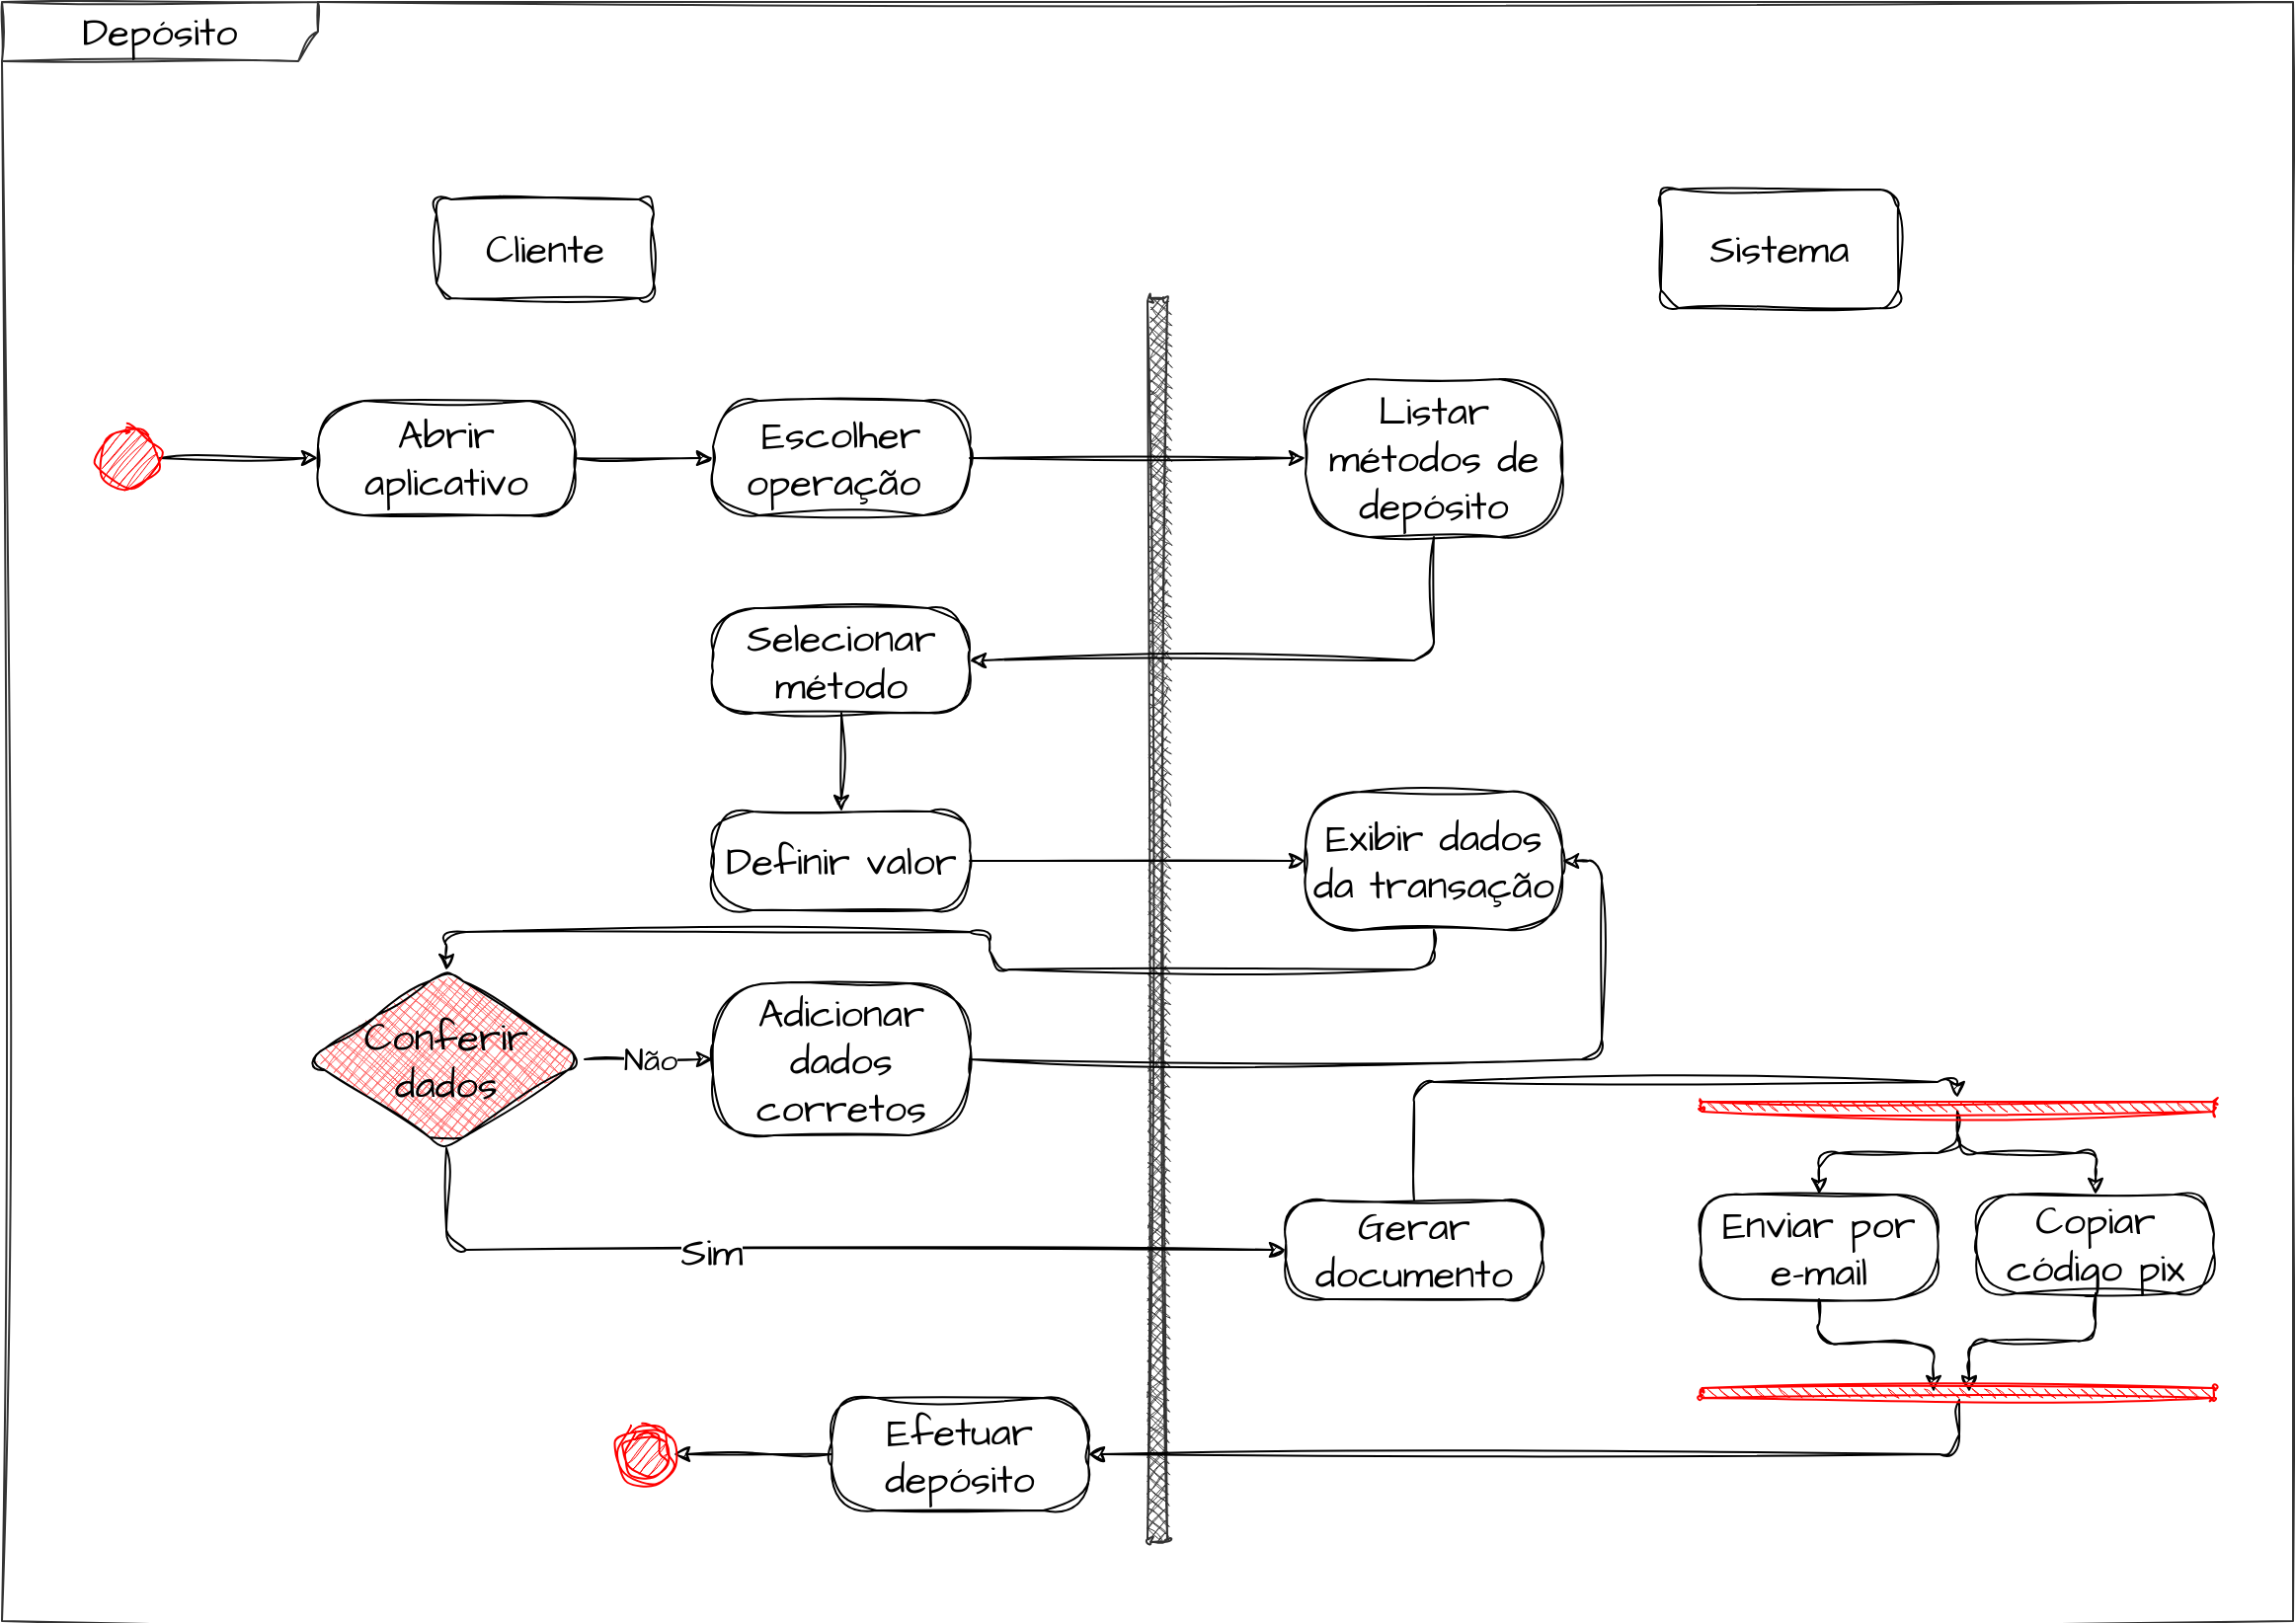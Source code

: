 <mxfile version="21.3.2" type="github">
  <diagram name="Page-1" id="e7e014a7-5840-1c2e-5031-d8a46d1fe8dd">
    <mxGraphModel dx="880" dy="484" grid="1" gridSize="10" guides="1" tooltips="1" connect="1" arrows="1" fold="1" page="1" pageScale="1" pageWidth="1169" pageHeight="826" background="none" math="0" shadow="0">
      <root>
        <mxCell id="0" />
        <mxCell id="1" parent="0" />
        <mxCell id="AZ1L6zL0LF5ouqsV8ztN-52" value="Depósito" style="shape=umlFrame;whiteSpace=wrap;html=1;pointerEvents=0;recursiveResize=0;container=1;collapsible=0;width=160;rounded=1;sketch=1;hachureGap=4;jiggle=2;curveFitting=1;fontFamily=Architects Daughter;fontSource=https%3A%2F%2Ffonts.googleapis.com%2Fcss%3Ffamily%3DArchitects%2BDaughter;fontSize=20;movable=1;resizable=1;rotatable=1;deletable=1;editable=1;locked=0;connectable=1;fillColor=none;strokeColor=#333333;" vertex="1" parent="1">
          <mxGeometry y="3" width="1160" height="820" as="geometry" />
        </mxCell>
        <mxCell id="AZ1L6zL0LF5ouqsV8ztN-55" value="" style="html=1;points=[];perimeter=orthogonalPerimeter;outlineConnect=0;targetShapes=umlLifeline;portConstraint=eastwest;newEdgeStyle={&quot;edgeStyle&quot;:&quot;elbowEdgeStyle&quot;,&quot;elbow&quot;:&quot;vertical&quot;,&quot;curved&quot;:0,&quot;rounded&quot;:0};rounded=1;sketch=1;hachureGap=4;jiggle=2;curveFitting=1;fontFamily=Architects Daughter;fontSource=https%3A%2F%2Ffonts.googleapis.com%2Fcss%3Ffamily%3DArchitects%2BDaughter;fontSize=20;fillStyle=cross-hatch;fillColor=#333333;strokeColor=#333333;" vertex="1" parent="AZ1L6zL0LF5ouqsV8ztN-52">
          <mxGeometry x="580" y="150" width="10" height="630" as="geometry" />
        </mxCell>
        <mxCell id="AZ1L6zL0LF5ouqsV8ztN-56" value="Cliente" style="html=1;whiteSpace=wrap;rounded=1;sketch=1;hachureGap=4;jiggle=2;curveFitting=1;fontFamily=Architects Daughter;fontSource=https%3A%2F%2Ffonts.googleapis.com%2Fcss%3Ffamily%3DArchitects%2BDaughter;fontSize=20;" vertex="1" parent="AZ1L6zL0LF5ouqsV8ztN-52">
          <mxGeometry x="220" y="100" width="110" height="50" as="geometry" />
        </mxCell>
        <mxCell id="AZ1L6zL0LF5ouqsV8ztN-57" value="Sistema" style="whiteSpace=wrap;html=1;fontSize=20;fontFamily=Architects Daughter;rounded=1;sketch=1;hachureGap=4;jiggle=2;curveFitting=1;fontSource=https%3A%2F%2Ffonts.googleapis.com%2Fcss%3Ffamily%3DArchitects%2BDaughter;" vertex="1" parent="AZ1L6zL0LF5ouqsV8ztN-52">
          <mxGeometry x="840" y="95" width="120" height="60" as="geometry" />
        </mxCell>
        <mxCell id="AZ1L6zL0LF5ouqsV8ztN-72" style="edgeStyle=orthogonalEdgeStyle;rounded=1;sketch=1;hachureGap=4;jiggle=2;curveFitting=1;orthogonalLoop=1;jettySize=auto;html=1;entryX=0;entryY=0.5;entryDx=0;entryDy=0;fontFamily=Architects Daughter;fontSource=https%3A%2F%2Ffonts.googleapis.com%2Fcss%3Ffamily%3DArchitects%2BDaughter;fontSize=16;" edge="1" parent="AZ1L6zL0LF5ouqsV8ztN-52" source="AZ1L6zL0LF5ouqsV8ztN-61" target="AZ1L6zL0LF5ouqsV8ztN-70">
          <mxGeometry relative="1" as="geometry" />
        </mxCell>
        <mxCell id="AZ1L6zL0LF5ouqsV8ztN-61" value="" style="ellipse;fillColor=strokeColor;html=1;rounded=1;sketch=1;hachureGap=4;jiggle=2;curveFitting=1;fontFamily=Architects Daughter;fontSource=https%3A%2F%2Ffonts.googleapis.com%2Fcss%3Ffamily%3DArchitects%2BDaughter;fontSize=20;strokeColor=#FF0000;" vertex="1" parent="AZ1L6zL0LF5ouqsV8ztN-52">
          <mxGeometry x="50" y="216" width="30" height="30" as="geometry" />
        </mxCell>
        <mxCell id="AZ1L6zL0LF5ouqsV8ztN-69" value="" style="edgeStyle=orthogonalEdgeStyle;rounded=1;sketch=1;hachureGap=4;jiggle=2;curveFitting=1;orthogonalLoop=1;jettySize=auto;html=1;fontFamily=Architects Daughter;fontSource=https%3A%2F%2Ffonts.googleapis.com%2Fcss%3Ffamily%3DArchitects%2BDaughter;fontSize=16;" edge="1" parent="AZ1L6zL0LF5ouqsV8ztN-52" source="AZ1L6zL0LF5ouqsV8ztN-62" target="AZ1L6zL0LF5ouqsV8ztN-68">
          <mxGeometry relative="1" as="geometry" />
        </mxCell>
        <mxCell id="AZ1L6zL0LF5ouqsV8ztN-62" value="Escolher operação&amp;nbsp;" style="rounded=1;whiteSpace=wrap;html=1;arcSize=40;fontColor=#000000;fillColor=none;strokeColor=#000000;sketch=1;hachureGap=4;jiggle=2;curveFitting=1;fontFamily=Architects Daughter;fontSource=https%3A%2F%2Ffonts.googleapis.com%2Fcss%3Ffamily%3DArchitects%2BDaughter;fontSize=20;" vertex="1" parent="AZ1L6zL0LF5ouqsV8ztN-52">
          <mxGeometry x="360" y="202" width="130" height="58" as="geometry" />
        </mxCell>
        <mxCell id="AZ1L6zL0LF5ouqsV8ztN-76" style="edgeStyle=orthogonalEdgeStyle;rounded=1;sketch=1;hachureGap=4;jiggle=2;curveFitting=1;orthogonalLoop=1;jettySize=auto;html=1;entryX=1;entryY=0.5;entryDx=0;entryDy=0;fontFamily=Architects Daughter;fontSource=https%3A%2F%2Ffonts.googleapis.com%2Fcss%3Ffamily%3DArchitects%2BDaughter;fontSize=16;exitX=0.5;exitY=1;exitDx=0;exitDy=0;" edge="1" parent="AZ1L6zL0LF5ouqsV8ztN-52" source="AZ1L6zL0LF5ouqsV8ztN-68" target="AZ1L6zL0LF5ouqsV8ztN-74">
          <mxGeometry relative="1" as="geometry" />
        </mxCell>
        <mxCell id="AZ1L6zL0LF5ouqsV8ztN-68" value="Listar métodos de depósito" style="rounded=1;whiteSpace=wrap;html=1;arcSize=40;fontColor=#000000;fillColor=none;strokeColor=#000000;sketch=1;hachureGap=4;jiggle=2;curveFitting=1;fontFamily=Architects Daughter;fontSource=https%3A%2F%2Ffonts.googleapis.com%2Fcss%3Ffamily%3DArchitects%2BDaughter;fontSize=20;" vertex="1" parent="AZ1L6zL0LF5ouqsV8ztN-52">
          <mxGeometry x="660" y="191" width="130" height="80" as="geometry" />
        </mxCell>
        <mxCell id="AZ1L6zL0LF5ouqsV8ztN-73" style="edgeStyle=orthogonalEdgeStyle;rounded=1;sketch=1;hachureGap=4;jiggle=2;curveFitting=1;orthogonalLoop=1;jettySize=auto;html=1;entryX=0;entryY=0.5;entryDx=0;entryDy=0;fontFamily=Architects Daughter;fontSource=https%3A%2F%2Ffonts.googleapis.com%2Fcss%3Ffamily%3DArchitects%2BDaughter;fontSize=16;" edge="1" parent="AZ1L6zL0LF5ouqsV8ztN-52" source="AZ1L6zL0LF5ouqsV8ztN-70" target="AZ1L6zL0LF5ouqsV8ztN-62">
          <mxGeometry relative="1" as="geometry" />
        </mxCell>
        <mxCell id="AZ1L6zL0LF5ouqsV8ztN-70" value="Abrir aplicativo" style="rounded=1;whiteSpace=wrap;html=1;arcSize=40;fontColor=#000000;fillColor=none;strokeColor=#000000;sketch=1;hachureGap=4;jiggle=2;curveFitting=1;fontFamily=Architects Daughter;fontSource=https%3A%2F%2Ffonts.googleapis.com%2Fcss%3Ffamily%3DArchitects%2BDaughter;fontSize=20;" vertex="1" parent="AZ1L6zL0LF5ouqsV8ztN-52">
          <mxGeometry x="160" y="202" width="130" height="58" as="geometry" />
        </mxCell>
        <mxCell id="AZ1L6zL0LF5ouqsV8ztN-78" value="" style="edgeStyle=orthogonalEdgeStyle;rounded=1;sketch=1;hachureGap=4;jiggle=2;curveFitting=1;orthogonalLoop=1;jettySize=auto;html=1;fontFamily=Architects Daughter;fontSource=https%3A%2F%2Ffonts.googleapis.com%2Fcss%3Ffamily%3DArchitects%2BDaughter;fontSize=16;" edge="1" parent="AZ1L6zL0LF5ouqsV8ztN-52" source="AZ1L6zL0LF5ouqsV8ztN-74" target="AZ1L6zL0LF5ouqsV8ztN-77">
          <mxGeometry relative="1" as="geometry" />
        </mxCell>
        <mxCell id="AZ1L6zL0LF5ouqsV8ztN-74" value="Selecionar método" style="rounded=1;whiteSpace=wrap;html=1;arcSize=40;fontColor=#000000;fillColor=none;strokeColor=#000000;sketch=1;hachureGap=4;jiggle=2;curveFitting=1;fontFamily=Architects Daughter;fontSource=https%3A%2F%2Ffonts.googleapis.com%2Fcss%3Ffamily%3DArchitects%2BDaughter;fontSize=20;" vertex="1" parent="AZ1L6zL0LF5ouqsV8ztN-52">
          <mxGeometry x="360" y="307" width="130" height="53" as="geometry" />
        </mxCell>
        <mxCell id="AZ1L6zL0LF5ouqsV8ztN-83" value="" style="edgeStyle=orthogonalEdgeStyle;rounded=1;sketch=1;hachureGap=4;jiggle=2;curveFitting=1;orthogonalLoop=1;jettySize=auto;html=1;fontFamily=Architects Daughter;fontSource=https%3A%2F%2Ffonts.googleapis.com%2Fcss%3Ffamily%3DArchitects%2BDaughter;fontSize=16;" edge="1" parent="AZ1L6zL0LF5ouqsV8ztN-52" source="AZ1L6zL0LF5ouqsV8ztN-77" target="AZ1L6zL0LF5ouqsV8ztN-82">
          <mxGeometry relative="1" as="geometry" />
        </mxCell>
        <mxCell id="AZ1L6zL0LF5ouqsV8ztN-77" value="Definir valor" style="rounded=1;whiteSpace=wrap;html=1;arcSize=40;fontColor=#000000;fillColor=none;strokeColor=#000000;sketch=1;hachureGap=4;jiggle=2;curveFitting=1;fontFamily=Architects Daughter;fontSource=https%3A%2F%2Ffonts.googleapis.com%2Fcss%3Ffamily%3DArchitects%2BDaughter;fontSize=20;" vertex="1" parent="AZ1L6zL0LF5ouqsV8ztN-52">
          <mxGeometry x="360" y="410" width="130" height="50" as="geometry" />
        </mxCell>
        <mxCell id="AZ1L6zL0LF5ouqsV8ztN-98" style="edgeStyle=orthogonalEdgeStyle;rounded=1;sketch=1;hachureGap=4;jiggle=2;curveFitting=1;orthogonalLoop=1;jettySize=auto;html=1;entryX=0.5;entryY=0;entryDx=0;entryDy=0;fontFamily=Architects Daughter;fontSource=https%3A%2F%2Ffonts.googleapis.com%2Fcss%3Ffamily%3DArchitects%2BDaughter;fontSize=16;exitX=0.5;exitY=1;exitDx=0;exitDy=0;" edge="1" parent="AZ1L6zL0LF5ouqsV8ztN-52" source="AZ1L6zL0LF5ouqsV8ztN-82" target="AZ1L6zL0LF5ouqsV8ztN-90">
          <mxGeometry relative="1" as="geometry">
            <Array as="points">
              <mxPoint x="725" y="490" />
              <mxPoint x="500" y="490" />
              <mxPoint x="500" y="471" />
              <mxPoint x="225" y="471" />
            </Array>
          </mxGeometry>
        </mxCell>
        <mxCell id="AZ1L6zL0LF5ouqsV8ztN-82" value="Exibir dados da transação" style="rounded=1;whiteSpace=wrap;html=1;arcSize=40;fontColor=#000000;fillColor=none;strokeColor=#000000;sketch=1;hachureGap=4;jiggle=2;curveFitting=1;fontFamily=Architects Daughter;fontSource=https%3A%2F%2Ffonts.googleapis.com%2Fcss%3Ffamily%3DArchitects%2BDaughter;fontSize=20;" vertex="1" parent="AZ1L6zL0LF5ouqsV8ztN-52">
          <mxGeometry x="660" y="400" width="130" height="70" as="geometry" />
        </mxCell>
        <mxCell id="AZ1L6zL0LF5ouqsV8ztN-96" value="Não" style="edgeStyle=orthogonalEdgeStyle;rounded=1;sketch=1;hachureGap=4;jiggle=2;curveFitting=1;orthogonalLoop=1;jettySize=auto;html=1;entryX=0;entryY=0.5;entryDx=0;entryDy=0;fontFamily=Architects Daughter;fontSource=https%3A%2F%2Ffonts.googleapis.com%2Fcss%3Ffamily%3DArchitects%2BDaughter;fontSize=16;" edge="1" parent="AZ1L6zL0LF5ouqsV8ztN-52" source="AZ1L6zL0LF5ouqsV8ztN-90" target="AZ1L6zL0LF5ouqsV8ztN-95">
          <mxGeometry relative="1" as="geometry" />
        </mxCell>
        <mxCell id="AZ1L6zL0LF5ouqsV8ztN-100" style="edgeStyle=orthogonalEdgeStyle;rounded=1;sketch=1;hachureGap=4;jiggle=2;curveFitting=1;orthogonalLoop=1;jettySize=auto;html=1;entryX=0;entryY=0.5;entryDx=0;entryDy=0;fontFamily=Architects Daughter;fontSource=https%3A%2F%2Ffonts.googleapis.com%2Fcss%3Ffamily%3DArchitects%2BDaughter;fontSize=16;" edge="1" parent="AZ1L6zL0LF5ouqsV8ztN-52" source="AZ1L6zL0LF5ouqsV8ztN-90" target="AZ1L6zL0LF5ouqsV8ztN-93">
          <mxGeometry relative="1" as="geometry">
            <Array as="points">
              <mxPoint x="225" y="632" />
            </Array>
          </mxGeometry>
        </mxCell>
        <mxCell id="AZ1L6zL0LF5ouqsV8ztN-101" value="Sim" style="edgeLabel;html=1;align=center;verticalAlign=middle;resizable=0;points=[];fontSize=20;fontFamily=Architects Daughter;" vertex="1" connectable="0" parent="AZ1L6zL0LF5ouqsV8ztN-100">
          <mxGeometry x="-0.221" y="-1" relative="1" as="geometry">
            <mxPoint as="offset" />
          </mxGeometry>
        </mxCell>
        <mxCell id="AZ1L6zL0LF5ouqsV8ztN-90" value="Conferir dados" style="rhombus;whiteSpace=wrap;html=1;fontColor=#000000;fillColor=#FF6666;strokeColor=#000000;rounded=1;sketch=1;hachureGap=4;jiggle=2;curveFitting=1;fontFamily=Architects Daughter;fontSource=https%3A%2F%2Ffonts.googleapis.com%2Fcss%3Ffamily%3DArchitects%2BDaughter;fontSize=20;fillStyle=cross-hatch;" vertex="1" parent="AZ1L6zL0LF5ouqsV8ztN-52">
          <mxGeometry x="155" y="490.5" width="140" height="90" as="geometry" />
        </mxCell>
        <mxCell id="AZ1L6zL0LF5ouqsV8ztN-120" style="edgeStyle=orthogonalEdgeStyle;rounded=1;sketch=1;hachureGap=4;jiggle=2;curveFitting=1;orthogonalLoop=1;jettySize=auto;html=1;entryX=-0.4;entryY=0.5;entryDx=0;entryDy=0;entryPerimeter=0;fontFamily=Architects Daughter;fontSource=https%3A%2F%2Ffonts.googleapis.com%2Fcss%3Ffamily%3DArchitects%2BDaughter;fontSize=16;" edge="1" parent="AZ1L6zL0LF5ouqsV8ztN-52" source="AZ1L6zL0LF5ouqsV8ztN-93" target="AZ1L6zL0LF5ouqsV8ztN-118">
          <mxGeometry relative="1" as="geometry">
            <Array as="points">
              <mxPoint x="715" y="547" />
              <mxPoint x="990" y="547" />
            </Array>
          </mxGeometry>
        </mxCell>
        <mxCell id="AZ1L6zL0LF5ouqsV8ztN-93" value="Gerar documento" style="rounded=1;whiteSpace=wrap;html=1;arcSize=40;fontColor=#000000;fillColor=none;strokeColor=#000000;sketch=1;hachureGap=4;jiggle=2;curveFitting=1;fontFamily=Architects Daughter;fontSource=https%3A%2F%2Ffonts.googleapis.com%2Fcss%3Ffamily%3DArchitects%2BDaughter;fontSize=20;" vertex="1" parent="AZ1L6zL0LF5ouqsV8ztN-52">
          <mxGeometry x="650" y="607" width="130" height="50" as="geometry" />
        </mxCell>
        <mxCell id="AZ1L6zL0LF5ouqsV8ztN-97" style="edgeStyle=orthogonalEdgeStyle;rounded=1;sketch=1;hachureGap=4;jiggle=2;curveFitting=1;orthogonalLoop=1;jettySize=auto;html=1;entryX=1;entryY=0.5;entryDx=0;entryDy=0;fontFamily=Architects Daughter;fontSource=https%3A%2F%2Ffonts.googleapis.com%2Fcss%3Ffamily%3DArchitects%2BDaughter;fontSize=16;" edge="1" parent="AZ1L6zL0LF5ouqsV8ztN-52" source="AZ1L6zL0LF5ouqsV8ztN-95" target="AZ1L6zL0LF5ouqsV8ztN-82">
          <mxGeometry relative="1" as="geometry" />
        </mxCell>
        <mxCell id="AZ1L6zL0LF5ouqsV8ztN-95" value="Adicionar dados corretos" style="rounded=1;whiteSpace=wrap;html=1;arcSize=40;fontColor=#000000;fillColor=none;strokeColor=#000000;sketch=1;hachureGap=4;jiggle=2;curveFitting=1;fontFamily=Architects Daughter;fontSource=https%3A%2F%2Ffonts.googleapis.com%2Fcss%3Ffamily%3DArchitects%2BDaughter;fontSize=20;" vertex="1" parent="AZ1L6zL0LF5ouqsV8ztN-52">
          <mxGeometry x="360" y="497" width="130" height="77" as="geometry" />
        </mxCell>
        <mxCell id="AZ1L6zL0LF5ouqsV8ztN-125" style="edgeStyle=orthogonalEdgeStyle;rounded=1;sketch=1;hachureGap=4;jiggle=2;curveFitting=1;orthogonalLoop=1;jettySize=auto;html=1;entryX=0.4;entryY=0.546;entryDx=0;entryDy=0;entryPerimeter=0;fontFamily=Architects Daughter;fontSource=https%3A%2F%2Ffonts.googleapis.com%2Fcss%3Ffamily%3DArchitects%2BDaughter;fontSize=16;" edge="1" parent="AZ1L6zL0LF5ouqsV8ztN-52" source="AZ1L6zL0LF5ouqsV8ztN-105" target="AZ1L6zL0LF5ouqsV8ztN-123">
          <mxGeometry relative="1" as="geometry" />
        </mxCell>
        <mxCell id="AZ1L6zL0LF5ouqsV8ztN-105" value="Enviar por e-mail" style="rounded=1;whiteSpace=wrap;html=1;arcSize=40;fontColor=#000000;fillColor=none;strokeColor=#000000;sketch=1;hachureGap=4;jiggle=2;curveFitting=1;fontFamily=Architects Daughter;fontSource=https%3A%2F%2Ffonts.googleapis.com%2Fcss%3Ffamily%3DArchitects%2BDaughter;fontSize=20;" vertex="1" parent="AZ1L6zL0LF5ouqsV8ztN-52">
          <mxGeometry x="860" y="604" width="120" height="53" as="geometry" />
        </mxCell>
        <mxCell id="AZ1L6zL0LF5ouqsV8ztN-126" style="edgeStyle=orthogonalEdgeStyle;rounded=1;sketch=1;hachureGap=4;jiggle=2;curveFitting=1;orthogonalLoop=1;jettySize=auto;html=1;entryX=0.4;entryY=0.477;entryDx=0;entryDy=0;entryPerimeter=0;fontFamily=Architects Daughter;fontSource=https%3A%2F%2Ffonts.googleapis.com%2Fcss%3Ffamily%3DArchitects%2BDaughter;fontSize=16;" edge="1" parent="AZ1L6zL0LF5ouqsV8ztN-52" source="AZ1L6zL0LF5ouqsV8ztN-106" target="AZ1L6zL0LF5ouqsV8ztN-123">
          <mxGeometry relative="1" as="geometry" />
        </mxCell>
        <mxCell id="AZ1L6zL0LF5ouqsV8ztN-106" value="Copiar código pix" style="rounded=1;whiteSpace=wrap;html=1;arcSize=40;fontColor=#000000;fillColor=none;strokeColor=#000000;sketch=1;hachureGap=4;jiggle=2;curveFitting=1;fontFamily=Architects Daughter;fontSource=https%3A%2F%2Ffonts.googleapis.com%2Fcss%3Ffamily%3DArchitects%2BDaughter;fontSize=20;" vertex="1" parent="AZ1L6zL0LF5ouqsV8ztN-52">
          <mxGeometry x="1000" y="604" width="120" height="50" as="geometry" />
        </mxCell>
        <mxCell id="AZ1L6zL0LF5ouqsV8ztN-117" style="edgeStyle=orthogonalEdgeStyle;rounded=1;sketch=1;hachureGap=4;jiggle=2;curveFitting=1;orthogonalLoop=1;jettySize=auto;html=1;fontFamily=Architects Daughter;fontSource=https%3A%2F%2Ffonts.googleapis.com%2Fcss%3Ffamily%3DArchitects%2BDaughter;fontSize=16;" edge="1" parent="AZ1L6zL0LF5ouqsV8ztN-52" source="AZ1L6zL0LF5ouqsV8ztN-113" target="AZ1L6zL0LF5ouqsV8ztN-115">
          <mxGeometry relative="1" as="geometry" />
        </mxCell>
        <mxCell id="AZ1L6zL0LF5ouqsV8ztN-113" value="Efetuar depósito" style="rounded=1;whiteSpace=wrap;html=1;arcSize=40;fontColor=#000000;fillColor=none;strokeColor=#000000;sketch=1;hachureGap=4;jiggle=2;curveFitting=1;fontFamily=Architects Daughter;fontSource=https%3A%2F%2Ffonts.googleapis.com%2Fcss%3Ffamily%3DArchitects%2BDaughter;fontSize=20;" vertex="1" parent="AZ1L6zL0LF5ouqsV8ztN-52">
          <mxGeometry x="420" y="707" width="130" height="57" as="geometry" />
        </mxCell>
        <mxCell id="AZ1L6zL0LF5ouqsV8ztN-115" value="" style="ellipse;html=1;shape=endState;fillColor=strokeColor;rounded=1;sketch=1;hachureGap=4;jiggle=2;curveFitting=1;fontFamily=Architects Daughter;fontSource=https%3A%2F%2Ffonts.googleapis.com%2Fcss%3Ffamily%3DArchitects%2BDaughter;fontSize=20;strokeColor=#FF0000;" vertex="1" parent="AZ1L6zL0LF5ouqsV8ztN-52">
          <mxGeometry x="310" y="720.5" width="30" height="30" as="geometry" />
        </mxCell>
        <mxCell id="AZ1L6zL0LF5ouqsV8ztN-121" style="edgeStyle=orthogonalEdgeStyle;rounded=1;sketch=1;hachureGap=4;jiggle=2;curveFitting=1;orthogonalLoop=1;jettySize=auto;html=1;entryX=0.5;entryY=0;entryDx=0;entryDy=0;fontFamily=Architects Daughter;fontSource=https%3A%2F%2Ffonts.googleapis.com%2Fcss%3Ffamily%3DArchitects%2BDaughter;fontSize=16;" edge="1" parent="AZ1L6zL0LF5ouqsV8ztN-52" source="AZ1L6zL0LF5ouqsV8ztN-118" target="AZ1L6zL0LF5ouqsV8ztN-105">
          <mxGeometry relative="1" as="geometry" />
        </mxCell>
        <mxCell id="AZ1L6zL0LF5ouqsV8ztN-122" style="edgeStyle=orthogonalEdgeStyle;rounded=1;sketch=1;hachureGap=4;jiggle=2;curveFitting=1;orthogonalLoop=1;jettySize=auto;html=1;entryX=0.5;entryY=0;entryDx=0;entryDy=0;fontFamily=Architects Daughter;fontSource=https%3A%2F%2Ffonts.googleapis.com%2Fcss%3Ffamily%3DArchitects%2BDaughter;fontSize=16;" edge="1" parent="AZ1L6zL0LF5ouqsV8ztN-52" source="AZ1L6zL0LF5ouqsV8ztN-118" target="AZ1L6zL0LF5ouqsV8ztN-106">
          <mxGeometry relative="1" as="geometry" />
        </mxCell>
        <mxCell id="AZ1L6zL0LF5ouqsV8ztN-118" value="" style="html=1;points=[];perimeter=orthogonalPerimeter;fillColor=strokeColor;rounded=1;sketch=1;hachureGap=4;jiggle=2;curveFitting=1;fontFamily=Architects Daughter;fontSource=https%3A%2F%2Ffonts.googleapis.com%2Fcss%3Ffamily%3DArchitects%2BDaughter;fontSize=20;direction=south;strokeColor=#FF0000;" vertex="1" parent="AZ1L6zL0LF5ouqsV8ztN-52">
          <mxGeometry x="860" y="557" width="260" height="5" as="geometry" />
        </mxCell>
        <mxCell id="AZ1L6zL0LF5ouqsV8ztN-124" style="edgeStyle=orthogonalEdgeStyle;rounded=1;sketch=1;hachureGap=4;jiggle=2;curveFitting=1;orthogonalLoop=1;jettySize=auto;html=1;fontFamily=Architects Daughter;fontSource=https%3A%2F%2Ffonts.googleapis.com%2Fcss%3Ffamily%3DArchitects%2BDaughter;fontSize=16;exitX=1.2;exitY=0.496;exitDx=0;exitDy=0;exitPerimeter=0;" edge="1" parent="AZ1L6zL0LF5ouqsV8ztN-52" source="AZ1L6zL0LF5ouqsV8ztN-123" target="AZ1L6zL0LF5ouqsV8ztN-113">
          <mxGeometry relative="1" as="geometry">
            <mxPoint x="990" y="717" as="sourcePoint" />
          </mxGeometry>
        </mxCell>
        <mxCell id="AZ1L6zL0LF5ouqsV8ztN-123" value="" style="html=1;points=[];perimeter=orthogonalPerimeter;fillColor=strokeColor;rounded=1;sketch=1;hachureGap=4;jiggle=2;curveFitting=1;fontFamily=Architects Daughter;fontSource=https%3A%2F%2Ffonts.googleapis.com%2Fcss%3Ffamily%3DArchitects%2BDaughter;fontSize=20;direction=south;strokeColor=#FF0000;" vertex="1" parent="AZ1L6zL0LF5ouqsV8ztN-52">
          <mxGeometry x="860" y="702" width="260" height="5" as="geometry" />
        </mxCell>
      </root>
    </mxGraphModel>
  </diagram>
</mxfile>
